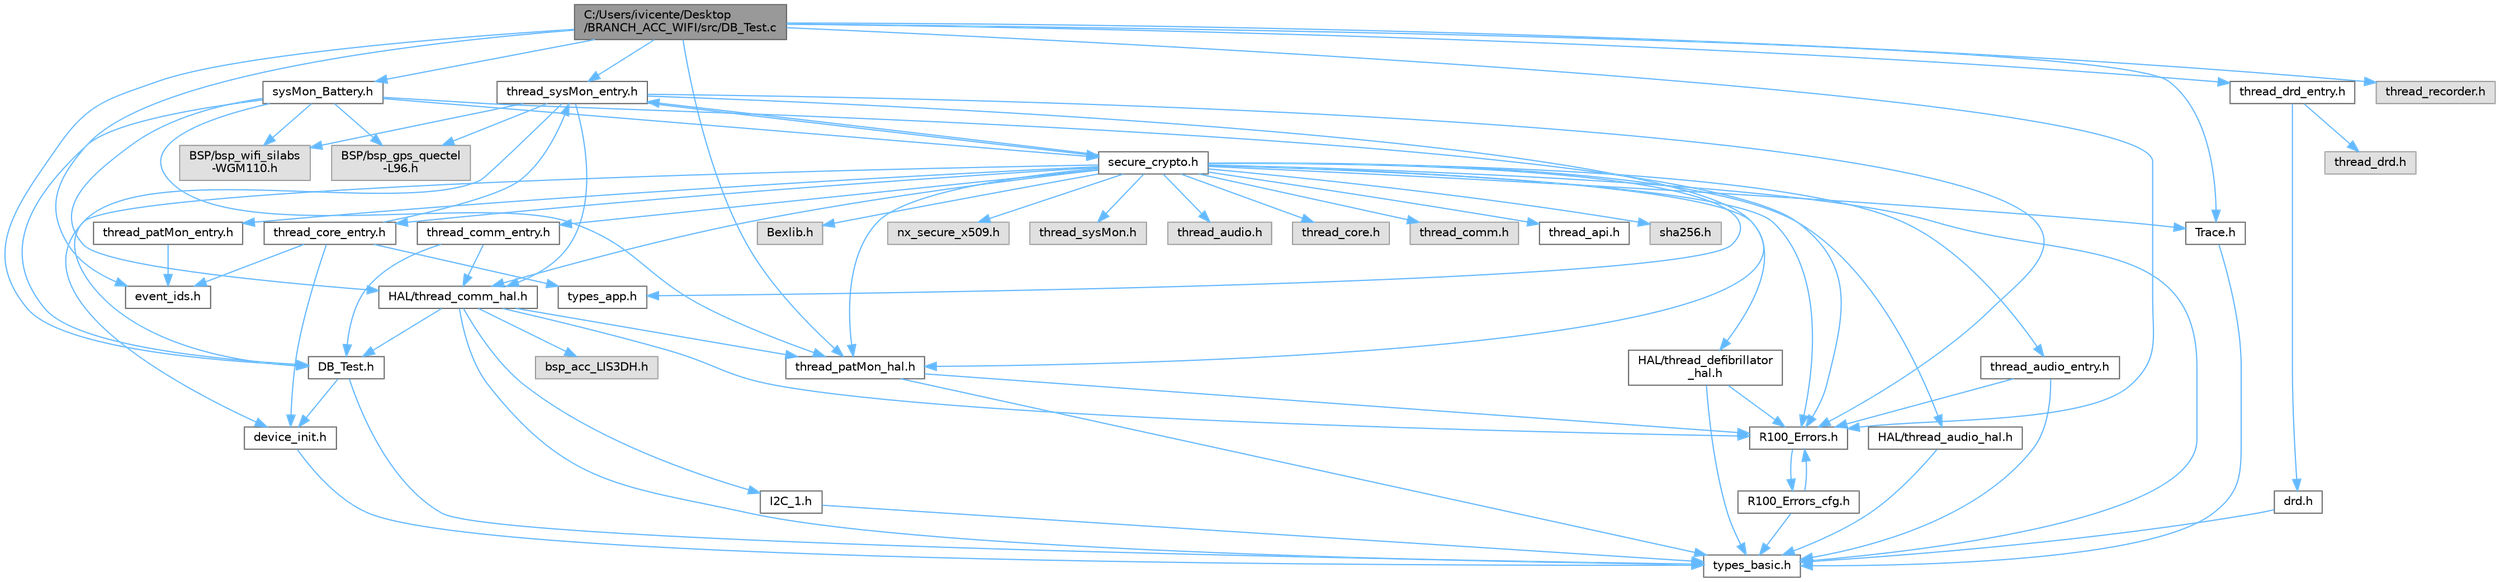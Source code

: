 digraph "C:/Users/ivicente/Desktop/BRANCH_ACC_WIFI/src/DB_Test.c"
{
 // LATEX_PDF_SIZE
  bgcolor="transparent";
  edge [fontname=Helvetica,fontsize=10,labelfontname=Helvetica,labelfontsize=10];
  node [fontname=Helvetica,fontsize=10,shape=box,height=0.2,width=0.4];
  Node1 [id="Node000001",label="C:/Users/ivicente/Desktop\l/BRANCH_ACC_WIFI/src/DB_Test.c",height=0.2,width=0.4,color="gray40", fillcolor="grey60", style="filled", fontcolor="black",tooltip=" "];
  Node1 -> Node2 [id="edge1_Node000001_Node000002",color="steelblue1",style="solid",tooltip=" "];
  Node2 [id="Node000002",label="event_ids.h",height=0.2,width=0.4,color="grey40", fillcolor="white", style="filled",URL="$a00020.html",tooltip="Event identifiers header file."];
  Node1 -> Node3 [id="edge2_Node000001_Node000003",color="steelblue1",style="solid",tooltip=" "];
  Node3 [id="Node000003",label="thread_recorder.h",height=0.2,width=0.4,color="grey60", fillcolor="#E0E0E0", style="filled",tooltip=" "];
  Node1 -> Node4 [id="edge3_Node000001_Node000004",color="steelblue1",style="solid",tooltip=" "];
  Node4 [id="Node000004",label="thread_patMon_hal.h",height=0.2,width=0.4,color="grey40", fillcolor="white", style="filled",URL="$a00221.html",tooltip="Header with functions related to the patMon BSP service."];
  Node4 -> Node5 [id="edge4_Node000004_Node000005",color="steelblue1",style="solid",tooltip=" "];
  Node5 [id="Node000005",label="types_basic.h",height=0.2,width=0.4,color="grey40", fillcolor="white", style="filled",URL="$a00137.html",tooltip="Basic Types' definition."];
  Node4 -> Node6 [id="edge5_Node000004_Node000006",color="steelblue1",style="solid",tooltip=" "];
  Node6 [id="Node000006",label="R100_Errors.h",height=0.2,width=0.4,color="grey40", fillcolor="white", style="filled",URL="$a00038.html",tooltip=" "];
  Node6 -> Node7 [id="edge6_Node000006_Node000007",color="steelblue1",style="solid",tooltip=" "];
  Node7 [id="Node000007",label="R100_Errors_cfg.h",height=0.2,width=0.4,color="grey40", fillcolor="white", style="filled",URL="$a00044.html",tooltip=" "];
  Node7 -> Node6 [id="edge7_Node000007_Node000006",color="steelblue1",style="solid",tooltip=" "];
  Node7 -> Node5 [id="edge8_Node000007_Node000005",color="steelblue1",style="solid",tooltip=" "];
  Node1 -> Node8 [id="edge9_Node000001_Node000008",color="steelblue1",style="solid",tooltip=" "];
  Node8 [id="Node000008",label="DB_Test.h",height=0.2,width=0.4,color="grey40", fillcolor="white", style="filled",URL="$a00011.html",tooltip="Test File header file."];
  Node8 -> Node9 [id="edge10_Node000008_Node000009",color="steelblue1",style="solid",tooltip=" "];
  Node9 [id="Node000009",label="device_init.h",height=0.2,width=0.4,color="grey40", fillcolor="white", style="filled",URL="$a00017.html",tooltip=" "];
  Node9 -> Node5 [id="edge11_Node000009_Node000005",color="steelblue1",style="solid",tooltip=" "];
  Node8 -> Node5 [id="edge12_Node000008_Node000005",color="steelblue1",style="solid",tooltip=" "];
  Node1 -> Node10 [id="edge13_Node000001_Node000010",color="steelblue1",style="solid",tooltip=" "];
  Node10 [id="Node000010",label="thread_drd_entry.h",height=0.2,width=0.4,color="grey40", fillcolor="white", style="filled",URL="$a00101.html",tooltip=" "];
  Node10 -> Node11 [id="edge14_Node000010_Node000011",color="steelblue1",style="solid",tooltip=" "];
  Node11 [id="Node000011",label="drd.h",height=0.2,width=0.4,color="grey40", fillcolor="white", style="filled",URL="$a00140.html",tooltip="Basic Types Definition."];
  Node11 -> Node5 [id="edge15_Node000011_Node000005",color="steelblue1",style="solid",tooltip=" "];
  Node10 -> Node12 [id="edge16_Node000010_Node000012",color="steelblue1",style="solid",tooltip=" "];
  Node12 [id="Node000012",label="thread_drd.h",height=0.2,width=0.4,color="grey60", fillcolor="#E0E0E0", style="filled",tooltip=" "];
  Node1 -> Node6 [id="edge17_Node000001_Node000006",color="steelblue1",style="solid",tooltip=" "];
  Node1 -> Node13 [id="edge18_Node000001_Node000013",color="steelblue1",style="solid",tooltip=" "];
  Node13 [id="Node000013",label="Trace.h",height=0.2,width=0.4,color="grey40", fillcolor="white", style="filled",URL="$a00251.html",tooltip=" "];
  Node13 -> Node5 [id="edge19_Node000013_Node000005",color="steelblue1",style="solid",tooltip=" "];
  Node1 -> Node14 [id="edge20_Node000001_Node000014",color="steelblue1",style="solid",tooltip=" "];
  Node14 [id="Node000014",label="thread_sysMon_entry.h",height=0.2,width=0.4,color="grey40", fillcolor="white", style="filled",URL="$a00131.html",tooltip="Header with functions related to the system monitor service."];
  Node14 -> Node6 [id="edge21_Node000014_Node000006",color="steelblue1",style="solid",tooltip=" "];
  Node14 -> Node4 [id="edge22_Node000014_Node000004",color="steelblue1",style="solid",tooltip=" "];
  Node14 -> Node15 [id="edge23_Node000014_Node000015",color="steelblue1",style="solid",tooltip=" "];
  Node15 [id="Node000015",label="HAL/thread_comm_hal.h",height=0.2,width=0.4,color="grey40", fillcolor="white", style="filled",URL="$a00191.html",tooltip="Header with functions related to the HAL Comm."];
  Node15 -> Node6 [id="edge24_Node000015_Node000006",color="steelblue1",style="solid",tooltip=" "];
  Node15 -> Node5 [id="edge25_Node000015_Node000005",color="steelblue1",style="solid",tooltip=" "];
  Node15 -> Node4 [id="edge26_Node000015_Node000004",color="steelblue1",style="solid",tooltip=" "];
  Node15 -> Node8 [id="edge27_Node000015_Node000008",color="steelblue1",style="solid",tooltip=" "];
  Node15 -> Node16 [id="edge28_Node000015_Node000016",color="steelblue1",style="solid",tooltip=" "];
  Node16 [id="Node000016",label="I2C_1.h",height=0.2,width=0.4,color="grey40", fillcolor="white", style="filled",URL="$a00161.html",tooltip="Header with functions related to the I2C-1."];
  Node16 -> Node5 [id="edge29_Node000016_Node000005",color="steelblue1",style="solid",tooltip=" "];
  Node15 -> Node17 [id="edge30_Node000015_Node000017",color="steelblue1",style="solid",tooltip=" "];
  Node17 [id="Node000017",label="bsp_acc_LIS3DH.h",height=0.2,width=0.4,color="grey60", fillcolor="#E0E0E0", style="filled",tooltip=" "];
  Node14 -> Node8 [id="edge31_Node000014_Node000008",color="steelblue1",style="solid",tooltip=" "];
  Node14 -> Node18 [id="edge32_Node000014_Node000018",color="steelblue1",style="solid",tooltip=" "];
  Node18 [id="Node000018",label="secure_crypto.h",height=0.2,width=0.4,color="grey40", fillcolor="white", style="filled",URL="$a00050.html",tooltip="NetX secure for check certificates."];
  Node18 -> Node19 [id="edge33_Node000018_Node000019",color="steelblue1",style="solid",tooltip=" "];
  Node19 [id="Node000019",label="nx_secure_x509.h",height=0.2,width=0.4,color="grey60", fillcolor="#E0E0E0", style="filled",tooltip=" "];
  Node18 -> Node15 [id="edge34_Node000018_Node000015",color="steelblue1",style="solid",tooltip=" "];
  Node18 -> Node9 [id="edge35_Node000018_Node000009",color="steelblue1",style="solid",tooltip=" "];
  Node18 -> Node13 [id="edge36_Node000018_Node000013",color="steelblue1",style="solid",tooltip=" "];
  Node18 -> Node6 [id="edge37_Node000018_Node000006",color="steelblue1",style="solid",tooltip=" "];
  Node18 -> Node5 [id="edge38_Node000018_Node000005",color="steelblue1",style="solid",tooltip=" "];
  Node18 -> Node20 [id="edge39_Node000018_Node000020",color="steelblue1",style="solid",tooltip=" "];
  Node20 [id="Node000020",label="types_app.h",height=0.2,width=0.4,color="grey40", fillcolor="white", style="filled",URL="$a00134.html",tooltip="Common Types' definition."];
  Node18 -> Node21 [id="edge40_Node000018_Node000021",color="steelblue1",style="solid",tooltip=" "];
  Node21 [id="Node000021",label="HAL/thread_defibrillator\l_hal.h",height=0.2,width=0.4,color="grey40", fillcolor="white", style="filled",URL="$a00203.html",tooltip="Header with functions related to the defibrillator BSP service."];
  Node21 -> Node5 [id="edge41_Node000021_Node000005",color="steelblue1",style="solid",tooltip=" "];
  Node21 -> Node6 [id="edge42_Node000021_Node000006",color="steelblue1",style="solid",tooltip=" "];
  Node18 -> Node4 [id="edge43_Node000018_Node000004",color="steelblue1",style="solid",tooltip=" "];
  Node18 -> Node22 [id="edge44_Node000018_Node000022",color="steelblue1",style="solid",tooltip=" "];
  Node22 [id="Node000022",label="HAL/thread_audio_hal.h",height=0.2,width=0.4,color="grey40", fillcolor="white", style="filled",URL="$a00185.html",tooltip="Header with functions related to the audio BSP service."];
  Node22 -> Node5 [id="edge45_Node000022_Node000005",color="steelblue1",style="solid",tooltip=" "];
  Node18 -> Node23 [id="edge46_Node000018_Node000023",color="steelblue1",style="solid",tooltip=" "];
  Node23 [id="Node000023",label="thread_comm_entry.h",height=0.2,width=0.4,color="grey40", fillcolor="white", style="filled",URL="$a00083.html",tooltip="Header for Comm Thread entry."];
  Node23 -> Node15 [id="edge47_Node000023_Node000015",color="steelblue1",style="solid",tooltip=" "];
  Node23 -> Node8 [id="edge48_Node000023_Node000008",color="steelblue1",style="solid",tooltip=" "];
  Node18 -> Node24 [id="edge49_Node000018_Node000024",color="steelblue1",style="solid",tooltip=" "];
  Node24 [id="Node000024",label="thread_patMon_entry.h",height=0.2,width=0.4,color="grey40", fillcolor="white", style="filled",URL="$a00119.html",tooltip=" "];
  Node24 -> Node2 [id="edge50_Node000024_Node000002",color="steelblue1",style="solid",tooltip=" "];
  Node18 -> Node14 [id="edge51_Node000018_Node000014",color="steelblue1",style="solid",tooltip=" "];
  Node18 -> Node25 [id="edge52_Node000018_Node000025",color="steelblue1",style="solid",tooltip=" "];
  Node25 [id="Node000025",label="thread_sysMon.h",height=0.2,width=0.4,color="grey60", fillcolor="#E0E0E0", style="filled",tooltip=" "];
  Node18 -> Node26 [id="edge53_Node000018_Node000026",color="steelblue1",style="solid",tooltip=" "];
  Node26 [id="Node000026",label="thread_audio_entry.h",height=0.2,width=0.4,color="grey40", fillcolor="white", style="filled",URL="$a00077.html",tooltip="Header with functions related to the audio service."];
  Node26 -> Node6 [id="edge54_Node000026_Node000006",color="steelblue1",style="solid",tooltip=" "];
  Node26 -> Node5 [id="edge55_Node000026_Node000005",color="steelblue1",style="solid",tooltip=" "];
  Node18 -> Node27 [id="edge56_Node000018_Node000027",color="steelblue1",style="solid",tooltip=" "];
  Node27 [id="Node000027",label="thread_audio.h",height=0.2,width=0.4,color="grey60", fillcolor="#E0E0E0", style="filled",tooltip=" "];
  Node18 -> Node28 [id="edge57_Node000018_Node000028",color="steelblue1",style="solid",tooltip=" "];
  Node28 [id="Node000028",label="thread_core_entry.h",height=0.2,width=0.4,color="grey40", fillcolor="white", style="filled",URL="$a00089.html",tooltip="Header with functions related to the core service."];
  Node28 -> Node9 [id="edge58_Node000028_Node000009",color="steelblue1",style="solid",tooltip=" "];
  Node28 -> Node20 [id="edge59_Node000028_Node000020",color="steelblue1",style="solid",tooltip=" "];
  Node28 -> Node2 [id="edge60_Node000028_Node000002",color="steelblue1",style="solid",tooltip=" "];
  Node28 -> Node14 [id="edge61_Node000028_Node000014",color="steelblue1",style="solid",tooltip=" "];
  Node18 -> Node29 [id="edge62_Node000018_Node000029",color="steelblue1",style="solid",tooltip=" "];
  Node29 [id="Node000029",label="thread_core.h",height=0.2,width=0.4,color="grey60", fillcolor="#E0E0E0", style="filled",tooltip=" "];
  Node18 -> Node30 [id="edge63_Node000018_Node000030",color="steelblue1",style="solid",tooltip=" "];
  Node30 [id="Node000030",label="thread_comm.h",height=0.2,width=0.4,color="grey60", fillcolor="#E0E0E0", style="filled",tooltip=" "];
  Node18 -> Node31 [id="edge64_Node000018_Node000031",color="steelblue1",style="solid",tooltip=" "];
  Node31 [id="Node000031",label="thread_api.h",height=0.2,width=0.4,color="grey40", fillcolor="white", style="filled",URL="$a00071.html",tooltip="Header with functions related to thread APIs."];
  Node18 -> Node32 [id="edge65_Node000018_Node000032",color="steelblue1",style="solid",tooltip=" "];
  Node32 [id="Node000032",label="sha256.h",height=0.2,width=0.4,color="grey60", fillcolor="#E0E0E0", style="filled",tooltip=" "];
  Node18 -> Node33 [id="edge66_Node000018_Node000033",color="steelblue1",style="solid",tooltip=" "];
  Node33 [id="Node000033",label="Bexlib.h",height=0.2,width=0.4,color="grey60", fillcolor="#E0E0E0", style="filled",tooltip=" "];
  Node14 -> Node34 [id="edge67_Node000014_Node000034",color="steelblue1",style="solid",tooltip=" "];
  Node34 [id="Node000034",label="BSP/bsp_wifi_silabs\l-WGM110.h",height=0.2,width=0.4,color="grey60", fillcolor="#E0E0E0", style="filled",tooltip=" "];
  Node14 -> Node35 [id="edge68_Node000014_Node000035",color="steelblue1",style="solid",tooltip=" "];
  Node35 [id="Node000035",label="BSP/bsp_gps_quectel\l-L96.h",height=0.2,width=0.4,color="grey60", fillcolor="#E0E0E0", style="filled",tooltip=" "];
  Node1 -> Node36 [id="edge69_Node000001_Node000036",color="steelblue1",style="solid",tooltip=" "];
  Node36 [id="Node000036",label="sysMon_Battery.h",height=0.2,width=0.4,color="grey40", fillcolor="white", style="filled",URL="$a00056.html",tooltip="Header with functions related to the battery services."];
  Node36 -> Node6 [id="edge70_Node000036_Node000006",color="steelblue1",style="solid",tooltip=" "];
  Node36 -> Node4 [id="edge71_Node000036_Node000004",color="steelblue1",style="solid",tooltip=" "];
  Node36 -> Node15 [id="edge72_Node000036_Node000015",color="steelblue1",style="solid",tooltip=" "];
  Node36 -> Node8 [id="edge73_Node000036_Node000008",color="steelblue1",style="solid",tooltip=" "];
  Node36 -> Node18 [id="edge74_Node000036_Node000018",color="steelblue1",style="solid",tooltip=" "];
  Node36 -> Node34 [id="edge75_Node000036_Node000034",color="steelblue1",style="solid",tooltip=" "];
  Node36 -> Node35 [id="edge76_Node000036_Node000035",color="steelblue1",style="solid",tooltip=" "];
}

